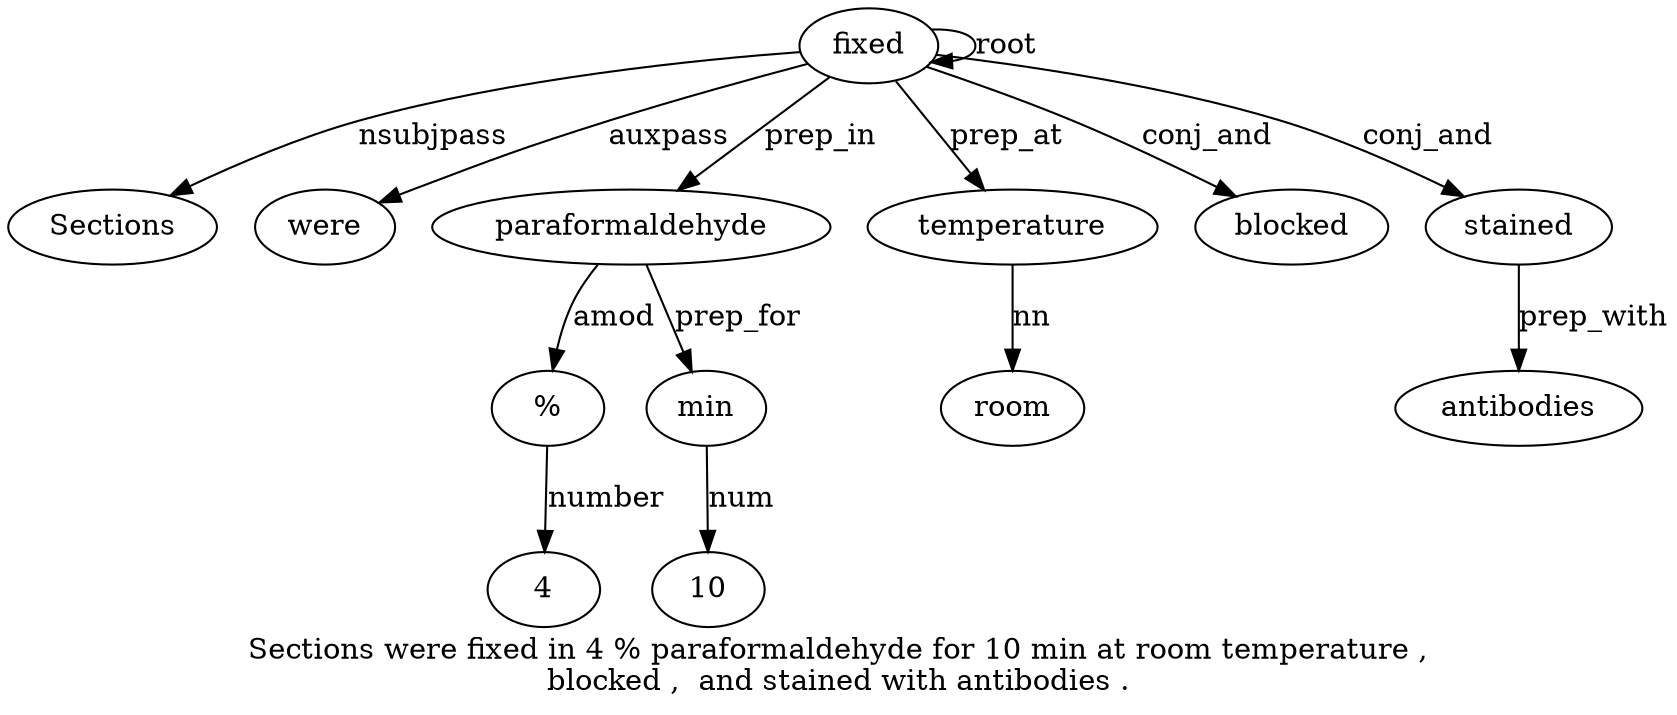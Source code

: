 digraph "Sections were fixed in 4 % paraformaldehyde for 10 min at room temperature ,  blocked ,  and stained with antibodies ." {
label="Sections were fixed in 4 % paraformaldehyde for 10 min at room temperature ,
blocked ,  and stained with antibodies .";
fixed3 [style=filled, fillcolor=white, label=fixed];
Sections1 [style=filled, fillcolor=white, label=Sections];
fixed3 -> Sections1  [label=nsubjpass];
were2 [style=filled, fillcolor=white, label=were];
fixed3 -> were2  [label=auxpass];
fixed3 -> fixed3  [label=root];
"%6" [style=filled, fillcolor=white, label="%"];
45 [style=filled, fillcolor=white, label=4];
"%6" -> 45  [label=number];
paraformaldehyde7 [style=filled, fillcolor=white, label=paraformaldehyde];
paraformaldehyde7 -> "%6"  [label=amod];
fixed3 -> paraformaldehyde7  [label=prep_in];
min10 [style=filled, fillcolor=white, label=min];
109 [style=filled, fillcolor=white, label=10];
min10 -> 109  [label=num];
paraformaldehyde7 -> min10  [label=prep_for];
temperature13 [style=filled, fillcolor=white, label=temperature];
room12 [style=filled, fillcolor=white, label=room];
temperature13 -> room12  [label=nn];
fixed3 -> temperature13  [label=prep_at];
blocked15 [style=filled, fillcolor=white, label=blocked];
fixed3 -> blocked15  [label=conj_and];
stained18 [style=filled, fillcolor=white, label=stained];
fixed3 -> stained18  [label=conj_and];
antibodies20 [style=filled, fillcolor=white, label=antibodies];
stained18 -> antibodies20  [label=prep_with];
}
